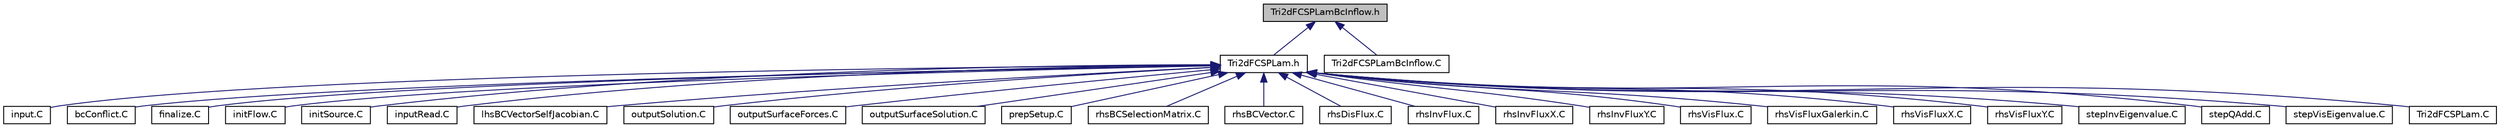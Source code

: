 digraph "Tri2dFCSPLamBcInflow.h"
{
  edge [fontname="Helvetica",fontsize="10",labelfontname="Helvetica",labelfontsize="10"];
  node [fontname="Helvetica",fontsize="10",shape=record];
  Node1 [label="Tri2dFCSPLamBcInflow.h",height=0.2,width=0.4,color="black", fillcolor="grey75", style="filled" fontcolor="black"];
  Node1 -> Node2 [dir="back",color="midnightblue",fontsize="10",style="solid",fontname="Helvetica"];
  Node2 [label="Tri2dFCSPLam.h",height=0.2,width=0.4,color="black", fillcolor="white", style="filled",URL="$Tri2dFCSPLam_8h.html"];
  Node2 -> Node3 [dir="back",color="midnightblue",fontsize="10",style="solid",fontname="Helvetica"];
  Node3 [label="input.C",height=0.2,width=0.4,color="black", fillcolor="white", style="filled",URL="$input_8C.html"];
  Node2 -> Node4 [dir="back",color="midnightblue",fontsize="10",style="solid",fontname="Helvetica"];
  Node4 [label="bcConflict.C",height=0.2,width=0.4,color="black", fillcolor="white", style="filled",URL="$bcConflict_8C.html"];
  Node2 -> Node5 [dir="back",color="midnightblue",fontsize="10",style="solid",fontname="Helvetica"];
  Node5 [label="finalize.C",height=0.2,width=0.4,color="black", fillcolor="white", style="filled",URL="$System_2SPLam_2finalize_8C.html"];
  Node2 -> Node6 [dir="back",color="midnightblue",fontsize="10",style="solid",fontname="Helvetica"];
  Node6 [label="initFlow.C",height=0.2,width=0.4,color="black", fillcolor="white", style="filled",URL="$initFlow_8C.html"];
  Node2 -> Node7 [dir="back",color="midnightblue",fontsize="10",style="solid",fontname="Helvetica"];
  Node7 [label="initSource.C",height=0.2,width=0.4,color="black", fillcolor="white", style="filled",URL="$initSource_8C.html"];
  Node2 -> Node8 [dir="back",color="midnightblue",fontsize="10",style="solid",fontname="Helvetica"];
  Node8 [label="inputRead.C",height=0.2,width=0.4,color="black", fillcolor="white", style="filled",URL="$inputRead_8C.html"];
  Node2 -> Node9 [dir="back",color="midnightblue",fontsize="10",style="solid",fontname="Helvetica"];
  Node9 [label="lhsBCVectorSelfJacobian.C",height=0.2,width=0.4,color="black", fillcolor="white", style="filled",URL="$lhsBCVectorSelfJacobian_8C.html"];
  Node2 -> Node10 [dir="back",color="midnightblue",fontsize="10",style="solid",fontname="Helvetica"];
  Node10 [label="outputSolution.C",height=0.2,width=0.4,color="black", fillcolor="white", style="filled",URL="$outputSolution_8C.html"];
  Node2 -> Node11 [dir="back",color="midnightblue",fontsize="10",style="solid",fontname="Helvetica"];
  Node11 [label="outputSurfaceForces.C",height=0.2,width=0.4,color="black", fillcolor="white", style="filled",URL="$outputSurfaceForces_8C.html"];
  Node2 -> Node12 [dir="back",color="midnightblue",fontsize="10",style="solid",fontname="Helvetica"];
  Node12 [label="outputSurfaceSolution.C",height=0.2,width=0.4,color="black", fillcolor="white", style="filled",URL="$outputSurfaceSolution_8C.html"];
  Node2 -> Node13 [dir="back",color="midnightblue",fontsize="10",style="solid",fontname="Helvetica"];
  Node13 [label="prepSetup.C",height=0.2,width=0.4,color="black", fillcolor="white", style="filled",URL="$prepSetup_8C.html"];
  Node2 -> Node14 [dir="back",color="midnightblue",fontsize="10",style="solid",fontname="Helvetica"];
  Node14 [label="rhsBCSelectionMatrix.C",height=0.2,width=0.4,color="black", fillcolor="white", style="filled",URL="$rhsBCSelectionMatrix_8C.html"];
  Node2 -> Node15 [dir="back",color="midnightblue",fontsize="10",style="solid",fontname="Helvetica"];
  Node15 [label="rhsBCVector.C",height=0.2,width=0.4,color="black", fillcolor="white", style="filled",URL="$rhsBCVector_8C.html"];
  Node2 -> Node16 [dir="back",color="midnightblue",fontsize="10",style="solid",fontname="Helvetica"];
  Node16 [label="rhsDisFlux.C",height=0.2,width=0.4,color="black", fillcolor="white", style="filled",URL="$rhsDisFlux_8C.html"];
  Node2 -> Node17 [dir="back",color="midnightblue",fontsize="10",style="solid",fontname="Helvetica"];
  Node17 [label="rhsInvFlux.C",height=0.2,width=0.4,color="black", fillcolor="white", style="filled",URL="$rhsInvFlux_8C.html"];
  Node2 -> Node18 [dir="back",color="midnightblue",fontsize="10",style="solid",fontname="Helvetica"];
  Node18 [label="rhsInvFluxX.C",height=0.2,width=0.4,color="black", fillcolor="white", style="filled",URL="$rhsInvFluxX_8C.html"];
  Node2 -> Node19 [dir="back",color="midnightblue",fontsize="10",style="solid",fontname="Helvetica"];
  Node19 [label="rhsInvFluxY.C",height=0.2,width=0.4,color="black", fillcolor="white", style="filled",URL="$rhsInvFluxY_8C.html"];
  Node2 -> Node20 [dir="back",color="midnightblue",fontsize="10",style="solid",fontname="Helvetica"];
  Node20 [label="rhsVisFlux.C",height=0.2,width=0.4,color="black", fillcolor="white", style="filled",URL="$rhsVisFlux_8C.html"];
  Node2 -> Node21 [dir="back",color="midnightblue",fontsize="10",style="solid",fontname="Helvetica"];
  Node21 [label="rhsVisFluxGalerkin.C",height=0.2,width=0.4,color="black", fillcolor="white", style="filled",URL="$rhsVisFluxGalerkin_8C.html"];
  Node2 -> Node22 [dir="back",color="midnightblue",fontsize="10",style="solid",fontname="Helvetica"];
  Node22 [label="rhsVisFluxX.C",height=0.2,width=0.4,color="black", fillcolor="white", style="filled",URL="$rhsVisFluxX_8C.html"];
  Node2 -> Node23 [dir="back",color="midnightblue",fontsize="10",style="solid",fontname="Helvetica"];
  Node23 [label="rhsVisFluxY.C",height=0.2,width=0.4,color="black", fillcolor="white", style="filled",URL="$rhsVisFluxY_8C.html"];
  Node2 -> Node24 [dir="back",color="midnightblue",fontsize="10",style="solid",fontname="Helvetica"];
  Node24 [label="stepInvEigenvalue.C",height=0.2,width=0.4,color="black", fillcolor="white", style="filled",URL="$stepInvEigenvalue_8C.html"];
  Node2 -> Node25 [dir="back",color="midnightblue",fontsize="10",style="solid",fontname="Helvetica"];
  Node25 [label="stepQAdd.C",height=0.2,width=0.4,color="black", fillcolor="white", style="filled",URL="$stepQAdd_8C.html"];
  Node2 -> Node26 [dir="back",color="midnightblue",fontsize="10",style="solid",fontname="Helvetica"];
  Node26 [label="stepVisEigenvalue.C",height=0.2,width=0.4,color="black", fillcolor="white", style="filled",URL="$stepVisEigenvalue_8C.html"];
  Node2 -> Node27 [dir="back",color="midnightblue",fontsize="10",style="solid",fontname="Helvetica"];
  Node27 [label="Tri2dFCSPLam.C",height=0.2,width=0.4,color="black", fillcolor="white", style="filled",URL="$Tri2dFCSPLam_8C.html"];
  Node1 -> Node28 [dir="back",color="midnightblue",fontsize="10",style="solid",fontname="Helvetica"];
  Node28 [label="Tri2dFCSPLamBcInflow.C",height=0.2,width=0.4,color="black", fillcolor="white", style="filled",URL="$Tri2dFCSPLamBcInflow_8C.html"];
}
